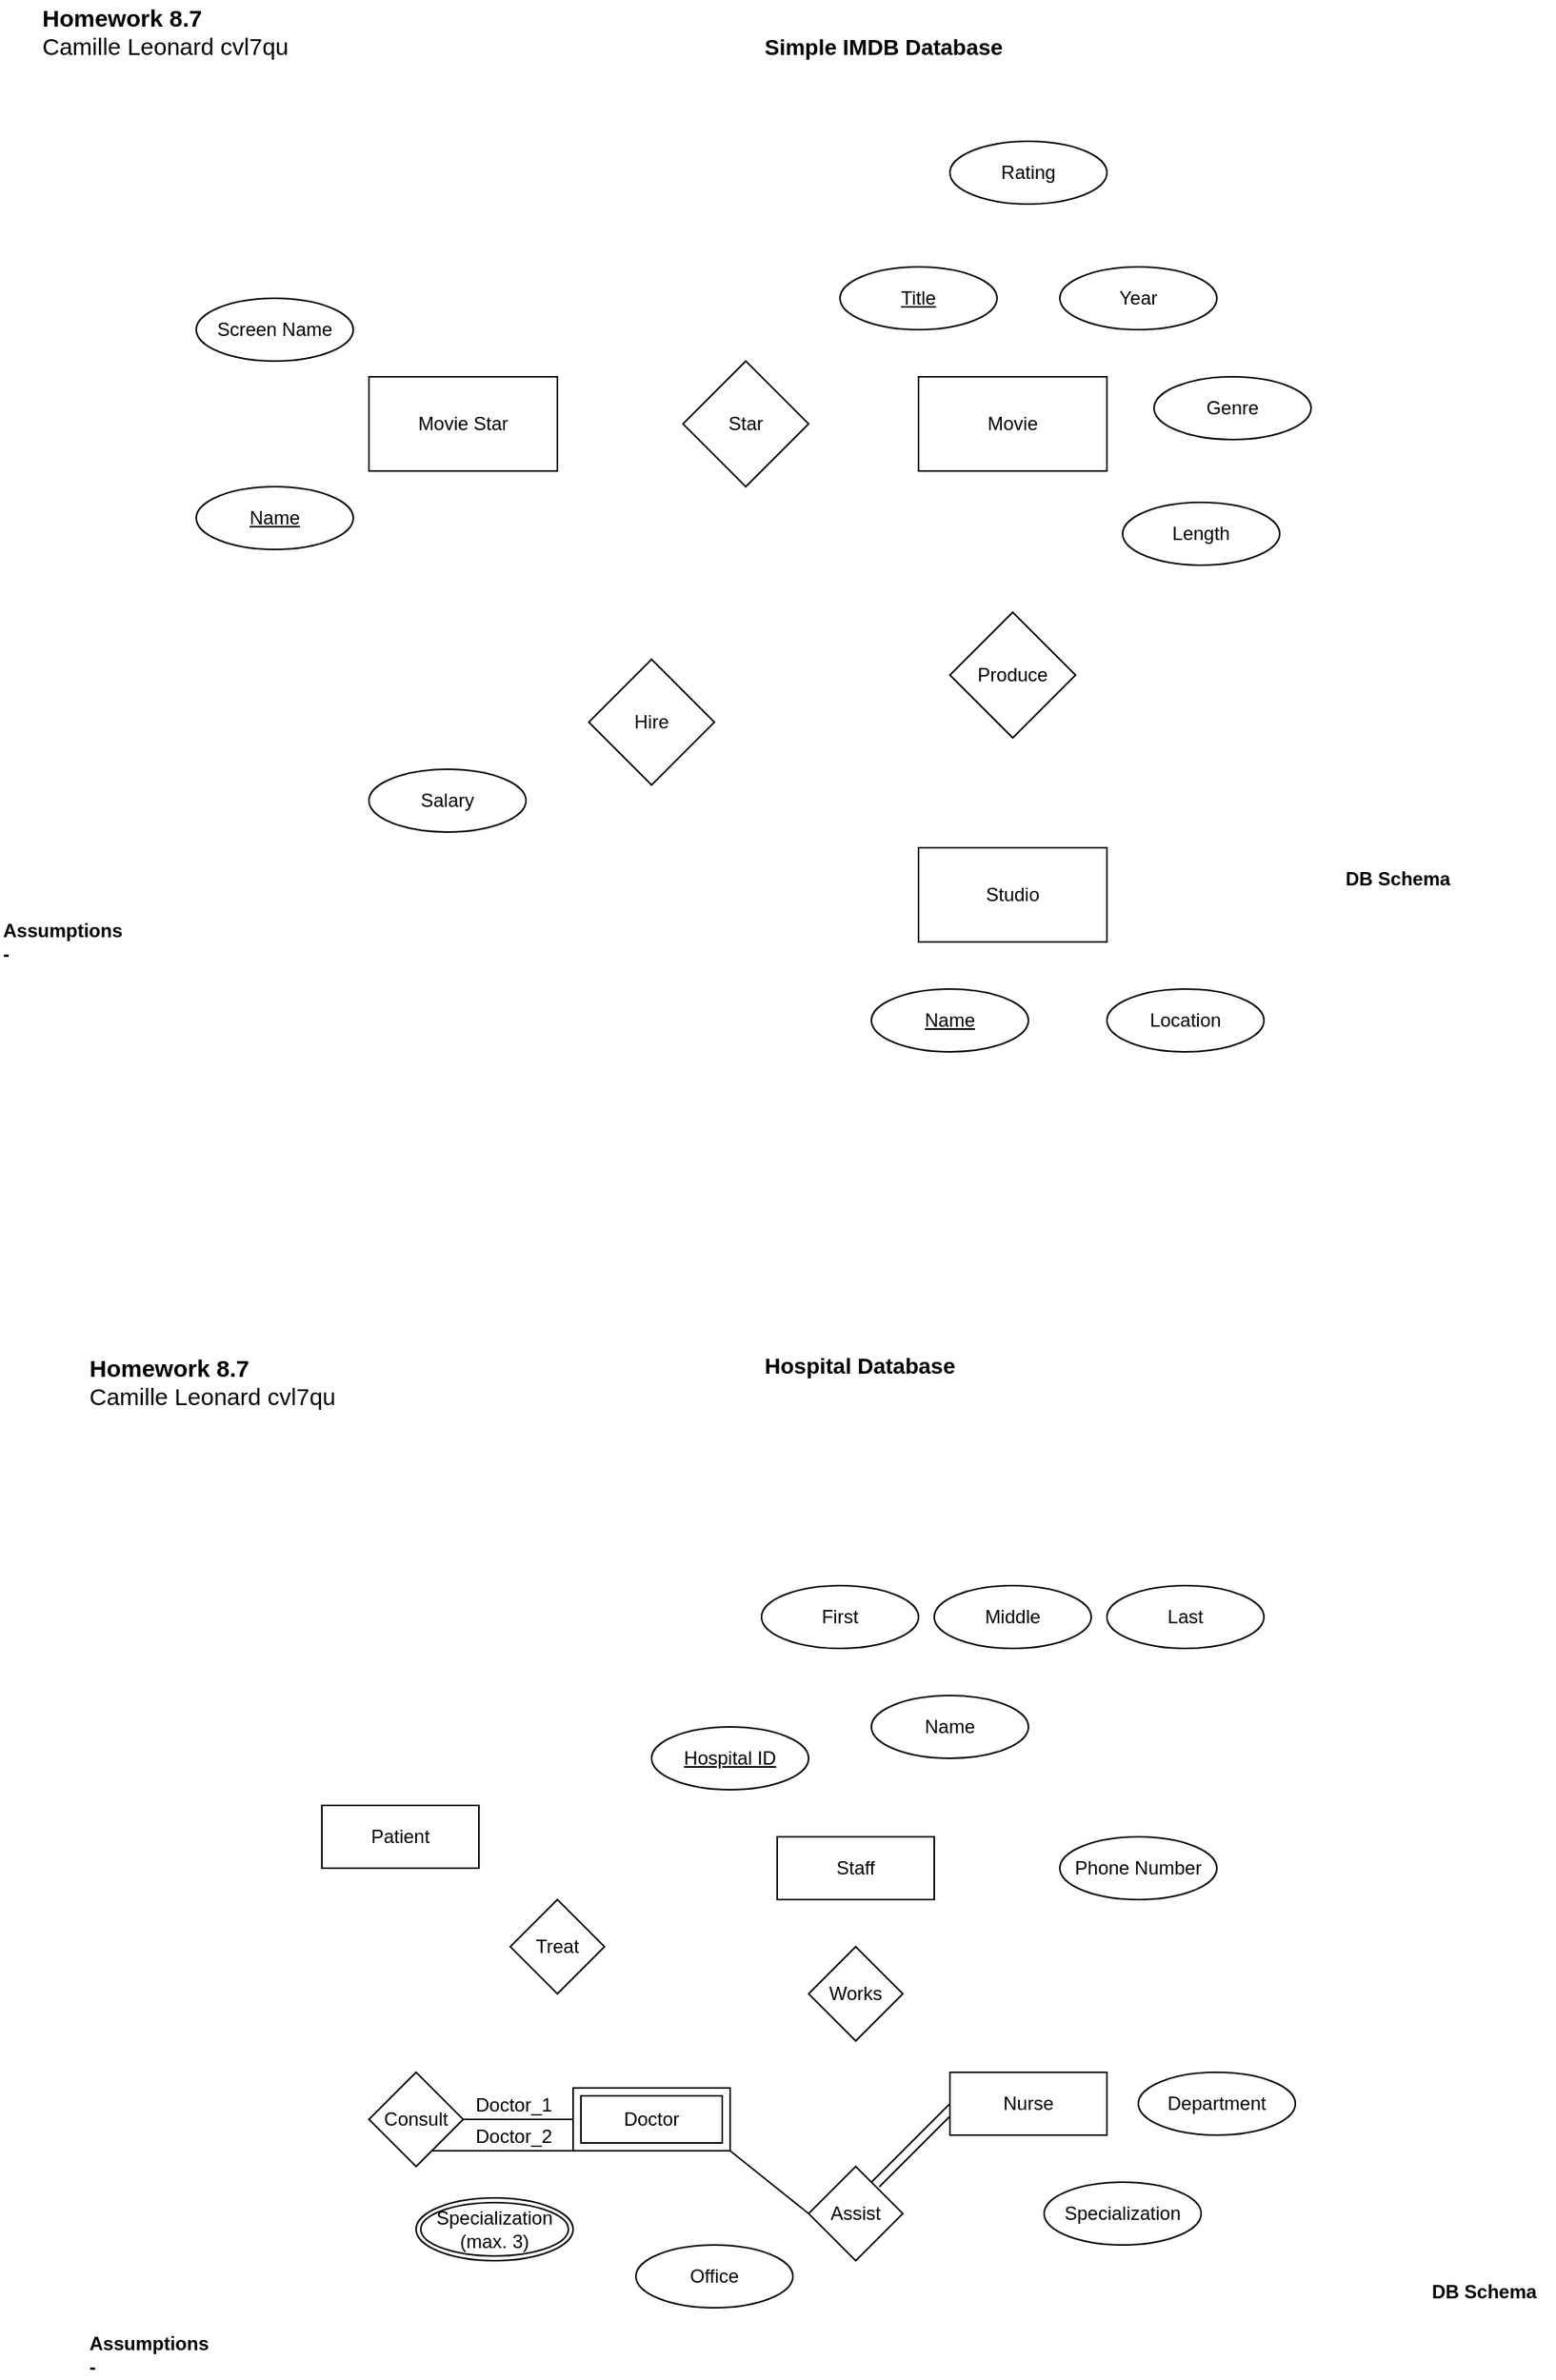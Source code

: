 <mxfile version="14.5.4" type="github">
  <diagram id="R2lEEEUBdFMjLlhIrx00" name="Page-1">
    <mxGraphModel dx="1422" dy="762" grid="1" gridSize="10" guides="1" tooltips="1" connect="1" arrows="1" fold="1" page="1" pageScale="1" pageWidth="1100" pageHeight="850" math="0" shadow="0" extFonts="Permanent Marker^https://fonts.googleapis.com/css?family=Permanent+Marker">
      <root>
        <mxCell id="0" />
        <mxCell id="1" parent="0" />
        <mxCell id="7jDqQBMyQRLBIUlyPHuI-1" value="&lt;font style=&quot;font-size: 15px&quot;&gt;&lt;b&gt;Homework 8.7&lt;/b&gt;&lt;br&gt;Camille Leonard cvl7qu&lt;br&gt;&lt;/font&gt;" style="text;html=1;align=left;verticalAlign=middle;resizable=0;points=[];autosize=1;" vertex="1" parent="1">
          <mxGeometry x="30" y="20" width="170" height="40" as="geometry" />
        </mxCell>
        <mxCell id="7jDqQBMyQRLBIUlyPHuI-2" value="Movie Star" style="rounded=0;whiteSpace=wrap;html=1;" vertex="1" parent="1">
          <mxGeometry x="240" y="260" width="120" height="60" as="geometry" />
        </mxCell>
        <mxCell id="7jDqQBMyQRLBIUlyPHuI-4" value="Name" style="ellipse;whiteSpace=wrap;html=1;align=center;fontStyle=4;" vertex="1" parent="1">
          <mxGeometry x="130" y="330" width="100" height="40" as="geometry" />
        </mxCell>
        <mxCell id="7jDqQBMyQRLBIUlyPHuI-6" value="Screen Name" style="ellipse;whiteSpace=wrap;html=1;align=center;" vertex="1" parent="1">
          <mxGeometry x="130" y="210" width="100" height="40" as="geometry" />
        </mxCell>
        <mxCell id="7jDqQBMyQRLBIUlyPHuI-7" value="Movie" style="rounded=0;whiteSpace=wrap;html=1;" vertex="1" parent="1">
          <mxGeometry x="590" y="260" width="120" height="60" as="geometry" />
        </mxCell>
        <mxCell id="7jDqQBMyQRLBIUlyPHuI-8" value="Star" style="rhombus;whiteSpace=wrap;html=1;" vertex="1" parent="1">
          <mxGeometry x="440" y="250" width="80" height="80" as="geometry" />
        </mxCell>
        <mxCell id="7jDqQBMyQRLBIUlyPHuI-9" value="Title" style="ellipse;whiteSpace=wrap;html=1;align=center;fontStyle=4;" vertex="1" parent="1">
          <mxGeometry x="540" y="190" width="100" height="40" as="geometry" />
        </mxCell>
        <mxCell id="7jDqQBMyQRLBIUlyPHuI-10" value="Rating" style="ellipse;whiteSpace=wrap;html=1;align=center;" vertex="1" parent="1">
          <mxGeometry x="610" y="110" width="100" height="40" as="geometry" />
        </mxCell>
        <mxCell id="7jDqQBMyQRLBIUlyPHuI-11" value="Length" style="ellipse;whiteSpace=wrap;html=1;align=center;" vertex="1" parent="1">
          <mxGeometry x="720" y="340" width="100" height="40" as="geometry" />
        </mxCell>
        <mxCell id="7jDqQBMyQRLBIUlyPHuI-12" value="Genre" style="ellipse;whiteSpace=wrap;html=1;align=center;" vertex="1" parent="1">
          <mxGeometry x="740" y="260" width="100" height="40" as="geometry" />
        </mxCell>
        <mxCell id="7jDqQBMyQRLBIUlyPHuI-13" value="Year" style="ellipse;whiteSpace=wrap;html=1;align=center;" vertex="1" parent="1">
          <mxGeometry x="680" y="190" width="100" height="40" as="geometry" />
        </mxCell>
        <mxCell id="7jDqQBMyQRLBIUlyPHuI-14" value="Produce" style="rhombus;whiteSpace=wrap;html=1;" vertex="1" parent="1">
          <mxGeometry x="610" y="410" width="80" height="80" as="geometry" />
        </mxCell>
        <mxCell id="7jDqQBMyQRLBIUlyPHuI-15" value="Studio" style="rounded=0;whiteSpace=wrap;html=1;" vertex="1" parent="1">
          <mxGeometry x="590" y="560" width="120" height="60" as="geometry" />
        </mxCell>
        <mxCell id="7jDqQBMyQRLBIUlyPHuI-18" value="Location&lt;span style=&quot;color: rgba(0 , 0 , 0 , 0) ; font-family: monospace ; font-size: 0px&quot;&gt;%3CmxGraphModel%3E%3Croot%3E%3CmxCell%20id%3D%220%22%2F%3E%3CmxCell%20id%3D%221%22%20parent%3D%220%22%2F%3E%3CmxCell%20id%3D%222%22%20value%3D%22Length%22%20style%3D%22ellipse%3BwhiteSpace%3Dwrap%3Bhtml%3D1%3Balign%3Dcenter%3B%22%20vertex%3D%221%22%20parent%3D%221%22%3E%3CmxGeometry%20x%3D%22720%22%20y%3D%22340%22%20width%3D%22100%22%20height%3D%2240%22%20as%3D%22geometry%22%2F%3E%3C%2FmxCell%3E%3C%2Froot%3E%3C%2FmxGraphModel%3E&lt;/span&gt;" style="ellipse;whiteSpace=wrap;html=1;align=center;" vertex="1" parent="1">
          <mxGeometry x="710" y="650" width="100" height="40" as="geometry" />
        </mxCell>
        <mxCell id="7jDqQBMyQRLBIUlyPHuI-20" value="Name" style="ellipse;whiteSpace=wrap;html=1;align=center;fontStyle=4;" vertex="1" parent="1">
          <mxGeometry x="560" y="650" width="100" height="40" as="geometry" />
        </mxCell>
        <mxCell id="7jDqQBMyQRLBIUlyPHuI-21" value="Hire" style="rhombus;whiteSpace=wrap;html=1;" vertex="1" parent="1">
          <mxGeometry x="380" y="440" width="80" height="80" as="geometry" />
        </mxCell>
        <mxCell id="7jDqQBMyQRLBIUlyPHuI-23" value="Salary" style="ellipse;whiteSpace=wrap;html=1;align=center;" vertex="1" parent="1">
          <mxGeometry x="240" y="510" width="100" height="40" as="geometry" />
        </mxCell>
        <mxCell id="7jDqQBMyQRLBIUlyPHuI-24" value="&lt;b&gt;Assumptions&lt;br&gt;-&amp;nbsp;&lt;br&gt;&lt;/b&gt;" style="text;html=1;align=left;verticalAlign=middle;resizable=0;points=[];autosize=1;" vertex="1" parent="1">
          <mxGeometry x="5" y="605" width="90" height="30" as="geometry" />
        </mxCell>
        <mxCell id="7jDqQBMyQRLBIUlyPHuI-25" value="&lt;font size=&quot;1&quot;&gt;&lt;b style=&quot;font-size: 14px&quot;&gt;Simple IMDB Database&lt;/b&gt;&lt;/font&gt;" style="text;html=1;align=left;verticalAlign=middle;resizable=0;points=[];autosize=1;" vertex="1" parent="1">
          <mxGeometry x="490" y="40" width="170" height="20" as="geometry" />
        </mxCell>
        <mxCell id="7jDqQBMyQRLBIUlyPHuI-26" value="&lt;font style=&quot;font-size: 14px&quot;&gt;&lt;b&gt;Hospital Database&lt;/b&gt;&lt;/font&gt;" style="text;html=1;align=left;verticalAlign=middle;resizable=0;points=[];autosize=1;" vertex="1" parent="1">
          <mxGeometry x="490" y="880" width="140" height="20" as="geometry" />
        </mxCell>
        <mxCell id="7jDqQBMyQRLBIUlyPHuI-27" value="&lt;font style=&quot;font-size: 15px&quot;&gt;&lt;b&gt;Homework 8.7&lt;/b&gt;&lt;br&gt;Camille Leonard cvl7qu&lt;br&gt;&lt;/font&gt;" style="text;html=1;align=left;verticalAlign=middle;resizable=0;points=[];autosize=1;" vertex="1" parent="1">
          <mxGeometry x="60" y="880" width="170" height="40" as="geometry" />
        </mxCell>
        <mxCell id="7jDqQBMyQRLBIUlyPHuI-28" value="&lt;b&gt;DB Schema&lt;/b&gt;" style="text;html=1;align=left;verticalAlign=middle;resizable=0;points=[];autosize=1;" vertex="1" parent="1">
          <mxGeometry x="860" y="570" width="80" height="20" as="geometry" />
        </mxCell>
        <mxCell id="7jDqQBMyQRLBIUlyPHuI-29" value="&lt;b&gt;Assumptions&lt;br&gt;-&amp;nbsp;&lt;br&gt;&lt;/b&gt;" style="text;html=1;align=left;verticalAlign=middle;resizable=0;points=[];autosize=1;" vertex="1" parent="1">
          <mxGeometry x="60" y="1505" width="90" height="30" as="geometry" />
        </mxCell>
        <mxCell id="7jDqQBMyQRLBIUlyPHuI-30" value="&lt;b&gt;DB Schema&lt;/b&gt;" style="text;html=1;align=left;verticalAlign=middle;resizable=0;points=[];autosize=1;" vertex="1" parent="1">
          <mxGeometry x="915" y="1470" width="80" height="20" as="geometry" />
        </mxCell>
        <mxCell id="7jDqQBMyQRLBIUlyPHuI-31" value="Staff" style="whiteSpace=wrap;html=1;align=center;" vertex="1" parent="1">
          <mxGeometry x="500" y="1190" width="100" height="40" as="geometry" />
        </mxCell>
        <mxCell id="7jDqQBMyQRLBIUlyPHuI-33" value="Name" style="ellipse;whiteSpace=wrap;html=1;align=center;" vertex="1" parent="1">
          <mxGeometry x="560" y="1100" width="100" height="40" as="geometry" />
        </mxCell>
        <mxCell id="7jDqQBMyQRLBIUlyPHuI-34" value="Hospital ID" style="ellipse;whiteSpace=wrap;html=1;align=center;fontStyle=4;" vertex="1" parent="1">
          <mxGeometry x="420" y="1120" width="100" height="40" as="geometry" />
        </mxCell>
        <mxCell id="7jDqQBMyQRLBIUlyPHuI-35" value="Last" style="ellipse;whiteSpace=wrap;html=1;align=center;" vertex="1" parent="1">
          <mxGeometry x="710" y="1030" width="100" height="40" as="geometry" />
        </mxCell>
        <mxCell id="7jDqQBMyQRLBIUlyPHuI-36" value="Middle" style="ellipse;whiteSpace=wrap;html=1;align=center;" vertex="1" parent="1">
          <mxGeometry x="600" y="1030" width="100" height="40" as="geometry" />
        </mxCell>
        <mxCell id="7jDqQBMyQRLBIUlyPHuI-37" value="First" style="ellipse;whiteSpace=wrap;html=1;align=center;" vertex="1" parent="1">
          <mxGeometry x="490" y="1030" width="100" height="40" as="geometry" />
        </mxCell>
        <mxCell id="7jDqQBMyQRLBIUlyPHuI-38" value="Phone Number" style="ellipse;whiteSpace=wrap;html=1;align=center;" vertex="1" parent="1">
          <mxGeometry x="680" y="1190" width="100" height="40" as="geometry" />
        </mxCell>
        <mxCell id="7jDqQBMyQRLBIUlyPHuI-41" value="Works" style="rhombus;whiteSpace=wrap;html=1;" vertex="1" parent="1">
          <mxGeometry x="520" y="1260" width="60" height="60" as="geometry" />
        </mxCell>
        <mxCell id="7jDqQBMyQRLBIUlyPHuI-43" value="Assist" style="rhombus;whiteSpace=wrap;html=1;" vertex="1" parent="1">
          <mxGeometry x="520" y="1400" width="60" height="60" as="geometry" />
        </mxCell>
        <mxCell id="7jDqQBMyQRLBIUlyPHuI-49" value="Office" style="ellipse;whiteSpace=wrap;html=1;align=center;" vertex="1" parent="1">
          <mxGeometry x="410" y="1450" width="100" height="40" as="geometry" />
        </mxCell>
        <mxCell id="7jDqQBMyQRLBIUlyPHuI-54" value="" style="endArrow=none;html=1;" edge="1" parent="1">
          <mxGeometry width="50" height="50" relative="1" as="geometry">
            <mxPoint x="565" y="1413" as="sourcePoint" />
            <mxPoint x="615" y="1363" as="targetPoint" />
          </mxGeometry>
        </mxCell>
        <mxCell id="7jDqQBMyQRLBIUlyPHuI-55" value="" style="endArrow=none;html=1;" edge="1" parent="1">
          <mxGeometry width="50" height="50" relative="1" as="geometry">
            <mxPoint x="560" y="1410" as="sourcePoint" />
            <mxPoint x="610" y="1360" as="targetPoint" />
          </mxGeometry>
        </mxCell>
        <mxCell id="7jDqQBMyQRLBIUlyPHuI-39" value="Nurse" style="whiteSpace=wrap;html=1;align=center;" vertex="1" parent="1">
          <mxGeometry x="610" y="1340" width="100" height="40" as="geometry" />
        </mxCell>
        <mxCell id="7jDqQBMyQRLBIUlyPHuI-56" value="" style="endArrow=none;html=1;exitX=1;exitY=1;exitDx=0;exitDy=0;entryX=0;entryY=0.5;entryDx=0;entryDy=0;" edge="1" parent="1" source="7jDqQBMyQRLBIUlyPHuI-60" target="7jDqQBMyQRLBIUlyPHuI-43">
          <mxGeometry width="50" height="50" relative="1" as="geometry">
            <mxPoint x="470" y="1390" as="sourcePoint" />
            <mxPoint x="450" y="1300" as="targetPoint" />
          </mxGeometry>
        </mxCell>
        <mxCell id="7jDqQBMyQRLBIUlyPHuI-57" value="Specialization" style="ellipse;whiteSpace=wrap;html=1;align=center;" vertex="1" parent="1">
          <mxGeometry x="670" y="1410" width="100" height="40" as="geometry" />
        </mxCell>
        <mxCell id="7jDqQBMyQRLBIUlyPHuI-58" value="Department" style="ellipse;whiteSpace=wrap;html=1;align=center;" vertex="1" parent="1">
          <mxGeometry x="730" y="1340" width="100" height="40" as="geometry" />
        </mxCell>
        <mxCell id="7jDqQBMyQRLBIUlyPHuI-60" value="Doctor" style="shape=ext;margin=3;double=1;whiteSpace=wrap;html=1;align=center;" vertex="1" parent="1">
          <mxGeometry x="370" y="1350" width="100" height="40" as="geometry" />
        </mxCell>
        <mxCell id="7jDqQBMyQRLBIUlyPHuI-61" value="Patient" style="whiteSpace=wrap;html=1;align=center;" vertex="1" parent="1">
          <mxGeometry x="210" y="1170" width="100" height="40" as="geometry" />
        </mxCell>
        <mxCell id="7jDqQBMyQRLBIUlyPHuI-62" value="Treat" style="rhombus;whiteSpace=wrap;html=1;" vertex="1" parent="1">
          <mxGeometry x="330" y="1230" width="60" height="60" as="geometry" />
        </mxCell>
        <mxCell id="7jDqQBMyQRLBIUlyPHuI-63" value="Specialization (max. 3)" style="ellipse;shape=doubleEllipse;margin=3;whiteSpace=wrap;html=1;align=center;" vertex="1" parent="1">
          <mxGeometry x="270" y="1420" width="100" height="40" as="geometry" />
        </mxCell>
        <mxCell id="7jDqQBMyQRLBIUlyPHuI-73" value="" style="shape=table;startSize=0;container=1;collapsible=1;childLayout=tableLayout;fixedRows=1;rowLines=0;fontStyle=0;align=center;resizeLast=1;strokeColor=none;fillColor=none;" vertex="1" parent="1">
          <mxGeometry x="440" y="1350" width="180" height="30" as="geometry" />
        </mxCell>
        <mxCell id="7jDqQBMyQRLBIUlyPHuI-74" value="" style="shape=partialRectangle;collapsible=0;dropTarget=0;pointerEvents=0;fillColor=none;top=0;left=0;bottom=0;right=0;points=[[0,0.5],[1,0.5]];portConstraint=eastwest;" vertex="1" parent="7jDqQBMyQRLBIUlyPHuI-73">
          <mxGeometry width="180" height="30" as="geometry" />
        </mxCell>
        <mxCell id="7jDqQBMyQRLBIUlyPHuI-75" value="" style="shape=partialRectangle;connectable=0;fillColor=none;top=0;left=0;bottom=0;right=0;editable=1;overflow=hidden;" vertex="1" parent="7jDqQBMyQRLBIUlyPHuI-74">
          <mxGeometry width="30" height="30" as="geometry" />
        </mxCell>
        <mxCell id="7jDqQBMyQRLBIUlyPHuI-76" value="" style="shape=partialRectangle;connectable=0;fillColor=none;top=0;left=0;bottom=0;right=0;align=left;spacingLeft=6;overflow=hidden;" vertex="1" parent="7jDqQBMyQRLBIUlyPHuI-74">
          <mxGeometry x="30" width="150" height="30" as="geometry" />
        </mxCell>
        <mxCell id="7jDqQBMyQRLBIUlyPHuI-77" value="Consult" style="rhombus;whiteSpace=wrap;html=1;" vertex="1" parent="1">
          <mxGeometry x="240" y="1340" width="60" height="60" as="geometry" />
        </mxCell>
        <mxCell id="7jDqQBMyQRLBIUlyPHuI-78" value="" style="shape=table;startSize=0;container=1;collapsible=1;childLayout=tableLayout;fixedRows=1;rowLines=0;fontStyle=0;align=center;resizeLast=1;strokeColor=none;fillColor=none;" vertex="1" parent="1">
          <mxGeometry x="270" y="1350" width="180" height="20" as="geometry" />
        </mxCell>
        <mxCell id="7jDqQBMyQRLBIUlyPHuI-79" value="" style="shape=partialRectangle;collapsible=0;dropTarget=0;pointerEvents=0;fillColor=none;top=0;left=0;bottom=0;right=0;points=[[0,0.5],[1,0.5]];portConstraint=eastwest;" vertex="1" parent="7jDqQBMyQRLBIUlyPHuI-78">
          <mxGeometry width="180" height="20" as="geometry" />
        </mxCell>
        <mxCell id="7jDqQBMyQRLBIUlyPHuI-80" value="" style="shape=partialRectangle;connectable=0;fillColor=none;top=0;left=0;bottom=0;right=0;editable=1;overflow=hidden;" vertex="1" parent="7jDqQBMyQRLBIUlyPHuI-79">
          <mxGeometry width="30" height="20" as="geometry" />
        </mxCell>
        <mxCell id="7jDqQBMyQRLBIUlyPHuI-81" value="Doctor_1" style="shape=partialRectangle;connectable=0;fillColor=none;top=0;left=0;bottom=0;right=0;align=left;spacingLeft=6;overflow=hidden;" vertex="1" parent="7jDqQBMyQRLBIUlyPHuI-79">
          <mxGeometry x="30" width="150" height="20" as="geometry" />
        </mxCell>
        <mxCell id="7jDqQBMyQRLBIUlyPHuI-82" value="Doctor_2" style="shape=partialRectangle;connectable=0;fillColor=none;top=0;left=0;bottom=0;right=0;align=left;spacingLeft=6;overflow=hidden;" vertex="1" parent="1">
          <mxGeometry x="300" y="1370" width="150" height="20" as="geometry" />
        </mxCell>
        <mxCell id="7jDqQBMyQRLBIUlyPHuI-84" value="" style="line;strokeWidth=1;rotatable=0;dashed=0;labelPosition=right;align=left;verticalAlign=middle;spacingTop=0;spacingLeft=6;points=[];portConstraint=eastwest;" vertex="1" parent="1">
          <mxGeometry x="300" y="1365" width="70" height="10" as="geometry" />
        </mxCell>
        <mxCell id="7jDqQBMyQRLBIUlyPHuI-85" value="" style="line;strokeWidth=1;rotatable=0;dashed=0;labelPosition=right;align=left;verticalAlign=middle;spacingTop=0;spacingLeft=6;points=[];portConstraint=eastwest;" vertex="1" parent="1">
          <mxGeometry x="280" y="1385" width="90" height="10" as="geometry" />
        </mxCell>
      </root>
    </mxGraphModel>
  </diagram>
</mxfile>
